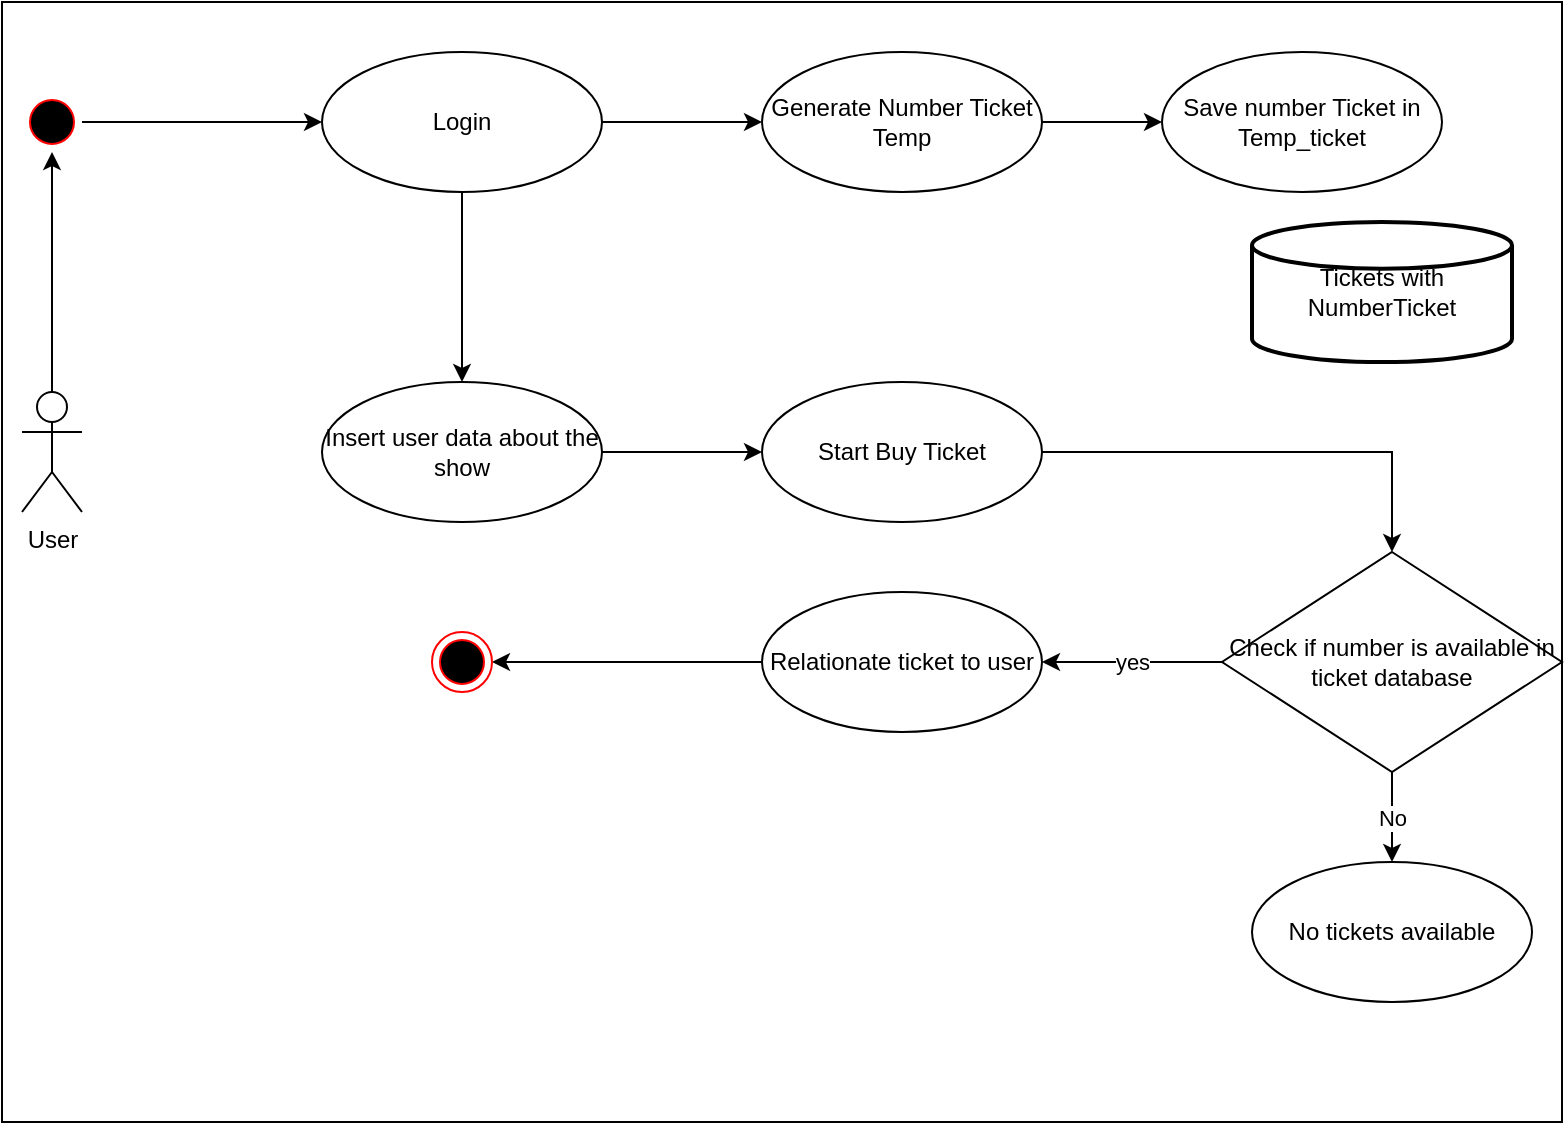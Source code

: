 <mxfile version="24.3.1" type="device">
  <diagram name="Página-1" id="ZkwQkTxv7iDg5qXNnPu5">
    <mxGraphModel dx="880" dy="434" grid="1" gridSize="10" guides="1" tooltips="1" connect="1" arrows="1" fold="1" page="1" pageScale="1" pageWidth="827" pageHeight="1169" math="0" shadow="0">
      <root>
        <mxCell id="0" />
        <mxCell id="1" parent="0" />
        <mxCell id="XBD5f5iuHCQnU1lDMMpn-1" value="" style="rounded=0;whiteSpace=wrap;html=1;" vertex="1" parent="1">
          <mxGeometry x="60" y="40" width="780" height="560" as="geometry" />
        </mxCell>
        <mxCell id="XBD5f5iuHCQnU1lDMMpn-6" style="edgeStyle=orthogonalEdgeStyle;rounded=0;orthogonalLoop=1;jettySize=auto;html=1;" edge="1" parent="1" source="XBD5f5iuHCQnU1lDMMpn-3" target="XBD5f5iuHCQnU1lDMMpn-5">
          <mxGeometry relative="1" as="geometry" />
        </mxCell>
        <mxCell id="XBD5f5iuHCQnU1lDMMpn-10" style="edgeStyle=orthogonalEdgeStyle;rounded=0;orthogonalLoop=1;jettySize=auto;html=1;" edge="1" parent="1" source="XBD5f5iuHCQnU1lDMMpn-3" target="XBD5f5iuHCQnU1lDMMpn-9">
          <mxGeometry relative="1" as="geometry" />
        </mxCell>
        <mxCell id="XBD5f5iuHCQnU1lDMMpn-3" value="Login" style="ellipse;whiteSpace=wrap;html=1;" vertex="1" parent="1">
          <mxGeometry x="220" y="65" width="140" height="70" as="geometry" />
        </mxCell>
        <mxCell id="XBD5f5iuHCQnU1lDMMpn-8" style="edgeStyle=orthogonalEdgeStyle;rounded=0;orthogonalLoop=1;jettySize=auto;html=1;" edge="1" parent="1" source="XBD5f5iuHCQnU1lDMMpn-5" target="XBD5f5iuHCQnU1lDMMpn-7">
          <mxGeometry relative="1" as="geometry" />
        </mxCell>
        <mxCell id="XBD5f5iuHCQnU1lDMMpn-5" value="Generate Number Ticket Temp" style="ellipse;whiteSpace=wrap;html=1;" vertex="1" parent="1">
          <mxGeometry x="440" y="65" width="140" height="70" as="geometry" />
        </mxCell>
        <mxCell id="XBD5f5iuHCQnU1lDMMpn-7" value="Save number Ticket in Temp_ticket" style="ellipse;whiteSpace=wrap;html=1;" vertex="1" parent="1">
          <mxGeometry x="640" y="65" width="140" height="70" as="geometry" />
        </mxCell>
        <mxCell id="XBD5f5iuHCQnU1lDMMpn-12" style="edgeStyle=orthogonalEdgeStyle;rounded=0;orthogonalLoop=1;jettySize=auto;html=1;" edge="1" parent="1" source="XBD5f5iuHCQnU1lDMMpn-9" target="XBD5f5iuHCQnU1lDMMpn-11">
          <mxGeometry relative="1" as="geometry" />
        </mxCell>
        <mxCell id="XBD5f5iuHCQnU1lDMMpn-9" value="Insert user data about the show" style="ellipse;whiteSpace=wrap;html=1;" vertex="1" parent="1">
          <mxGeometry x="220" y="230" width="140" height="70" as="geometry" />
        </mxCell>
        <mxCell id="XBD5f5iuHCQnU1lDMMpn-14" value="" style="edgeStyle=orthogonalEdgeStyle;rounded=0;orthogonalLoop=1;jettySize=auto;html=1;exitX=1;exitY=0.5;exitDx=0;exitDy=0;entryX=0.5;entryY=0;entryDx=0;entryDy=0;" edge="1" parent="1" source="XBD5f5iuHCQnU1lDMMpn-11" target="XBD5f5iuHCQnU1lDMMpn-15">
          <mxGeometry relative="1" as="geometry">
            <mxPoint x="640" y="265" as="targetPoint" />
          </mxGeometry>
        </mxCell>
        <mxCell id="XBD5f5iuHCQnU1lDMMpn-11" value="Start Buy Ticket" style="ellipse;whiteSpace=wrap;html=1;" vertex="1" parent="1">
          <mxGeometry x="440" y="230" width="140" height="70" as="geometry" />
        </mxCell>
        <mxCell id="XBD5f5iuHCQnU1lDMMpn-20" value="yes" style="edgeStyle=orthogonalEdgeStyle;rounded=0;orthogonalLoop=1;jettySize=auto;html=1;" edge="1" parent="1" source="XBD5f5iuHCQnU1lDMMpn-15" target="XBD5f5iuHCQnU1lDMMpn-19">
          <mxGeometry relative="1" as="geometry" />
        </mxCell>
        <mxCell id="XBD5f5iuHCQnU1lDMMpn-24" value="No" style="edgeStyle=orthogonalEdgeStyle;rounded=0;orthogonalLoop=1;jettySize=auto;html=1;" edge="1" parent="1" source="XBD5f5iuHCQnU1lDMMpn-15" target="XBD5f5iuHCQnU1lDMMpn-23">
          <mxGeometry relative="1" as="geometry" />
        </mxCell>
        <mxCell id="XBD5f5iuHCQnU1lDMMpn-15" value="Check if number is available in ticket database" style="rhombus;whiteSpace=wrap;html=1;" vertex="1" parent="1">
          <mxGeometry x="670" y="315" width="170" height="110" as="geometry" />
        </mxCell>
        <mxCell id="XBD5f5iuHCQnU1lDMMpn-22" value="" style="edgeStyle=orthogonalEdgeStyle;rounded=0;orthogonalLoop=1;jettySize=auto;html=1;entryX=1;entryY=0.5;entryDx=0;entryDy=0;" edge="1" parent="1" source="XBD5f5iuHCQnU1lDMMpn-19" target="XBD5f5iuHCQnU1lDMMpn-25">
          <mxGeometry relative="1" as="geometry">
            <mxPoint x="360" y="370" as="targetPoint" />
          </mxGeometry>
        </mxCell>
        <mxCell id="XBD5f5iuHCQnU1lDMMpn-19" value="Relationate ticket to user" style="ellipse;whiteSpace=wrap;html=1;" vertex="1" parent="1">
          <mxGeometry x="440" y="335" width="140" height="70" as="geometry" />
        </mxCell>
        <mxCell id="XBD5f5iuHCQnU1lDMMpn-23" value="No tickets available" style="ellipse;whiteSpace=wrap;html=1;" vertex="1" parent="1">
          <mxGeometry x="685" y="470" width="140" height="70" as="geometry" />
        </mxCell>
        <mxCell id="XBD5f5iuHCQnU1lDMMpn-25" value="" style="ellipse;html=1;shape=endState;fillColor=#000000;strokeColor=#ff0000;" vertex="1" parent="1">
          <mxGeometry x="275" y="355" width="30" height="30" as="geometry" />
        </mxCell>
        <mxCell id="XBD5f5iuHCQnU1lDMMpn-30" style="edgeStyle=orthogonalEdgeStyle;rounded=0;orthogonalLoop=1;jettySize=auto;html=1;" edge="1" parent="1" source="XBD5f5iuHCQnU1lDMMpn-26" target="XBD5f5iuHCQnU1lDMMpn-3">
          <mxGeometry relative="1" as="geometry" />
        </mxCell>
        <mxCell id="XBD5f5iuHCQnU1lDMMpn-26" value="" style="ellipse;html=1;shape=startState;fillColor=#000000;strokeColor=#ff0000;" vertex="1" parent="1">
          <mxGeometry x="70" y="85" width="30" height="30" as="geometry" />
        </mxCell>
        <mxCell id="XBD5f5iuHCQnU1lDMMpn-31" value="Tickets with NumberTicket" style="strokeWidth=2;html=1;shape=mxgraph.flowchart.database;whiteSpace=wrap;" vertex="1" parent="1">
          <mxGeometry x="685" y="150" width="130" height="70" as="geometry" />
        </mxCell>
        <mxCell id="XBD5f5iuHCQnU1lDMMpn-32" value="User" style="shape=umlActor;verticalLabelPosition=bottom;verticalAlign=top;html=1;" vertex="1" parent="1">
          <mxGeometry x="70" y="235" width="30" height="60" as="geometry" />
        </mxCell>
        <mxCell id="XBD5f5iuHCQnU1lDMMpn-34" style="edgeStyle=orthogonalEdgeStyle;rounded=0;orthogonalLoop=1;jettySize=auto;html=1;" edge="1" parent="1" source="XBD5f5iuHCQnU1lDMMpn-32" target="XBD5f5iuHCQnU1lDMMpn-26">
          <mxGeometry relative="1" as="geometry" />
        </mxCell>
      </root>
    </mxGraphModel>
  </diagram>
</mxfile>
